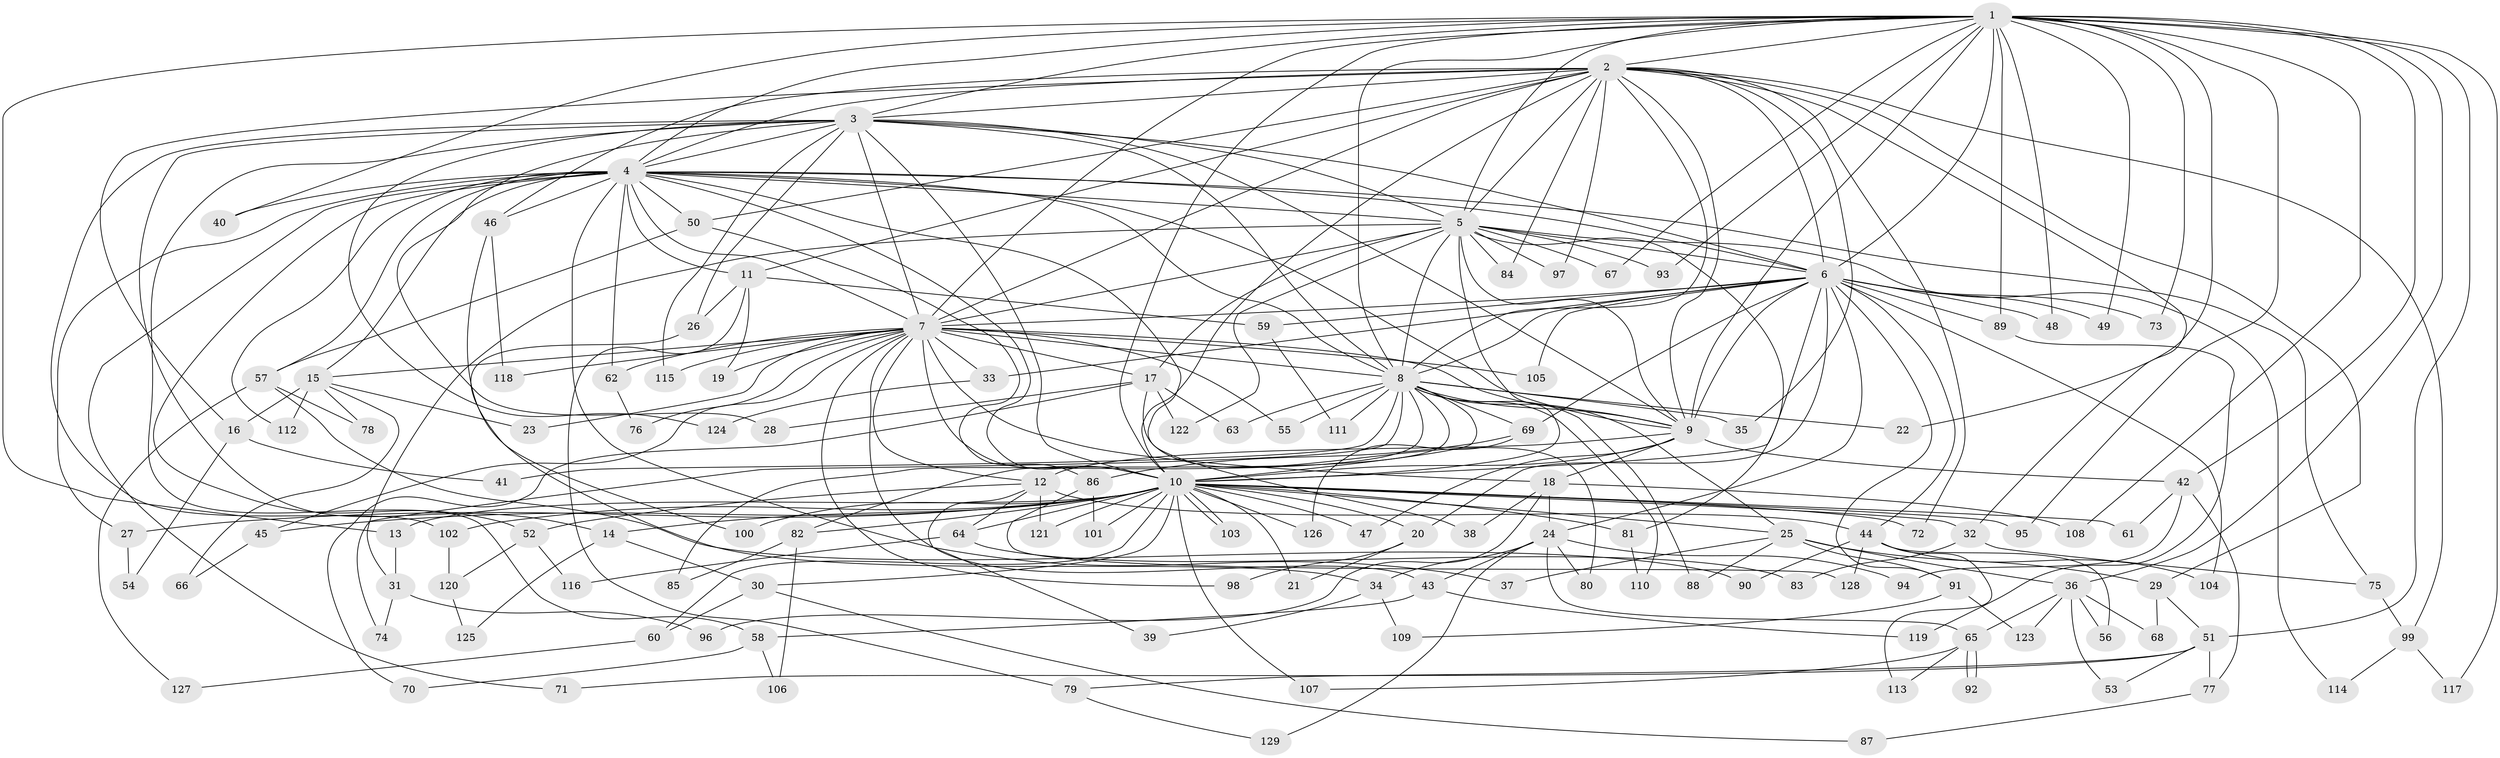 // coarse degree distribution, {16: 0.03076923076923077, 21: 0.015384615384615385, 11: 0.015384615384615385, 17: 0.015384615384615385, 9: 0.03076923076923077, 26: 0.015384615384615385, 6: 0.046153846153846156, 13: 0.015384615384615385, 4: 0.1076923076923077, 7: 0.07692307692307693, 2: 0.46153846153846156, 3: 0.046153846153846156, 14: 0.015384615384615385, 8: 0.015384615384615385, 5: 0.06153846153846154, 1: 0.03076923076923077}
// Generated by graph-tools (version 1.1) at 2025/49/03/04/25 22:49:33]
// undirected, 129 vertices, 283 edges
graph export_dot {
  node [color=gray90,style=filled];
  1;
  2;
  3;
  4;
  5;
  6;
  7;
  8;
  9;
  10;
  11;
  12;
  13;
  14;
  15;
  16;
  17;
  18;
  19;
  20;
  21;
  22;
  23;
  24;
  25;
  26;
  27;
  28;
  29;
  30;
  31;
  32;
  33;
  34;
  35;
  36;
  37;
  38;
  39;
  40;
  41;
  42;
  43;
  44;
  45;
  46;
  47;
  48;
  49;
  50;
  51;
  52;
  53;
  54;
  55;
  56;
  57;
  58;
  59;
  60;
  61;
  62;
  63;
  64;
  65;
  66;
  67;
  68;
  69;
  70;
  71;
  72;
  73;
  74;
  75;
  76;
  77;
  78;
  79;
  80;
  81;
  82;
  83;
  84;
  85;
  86;
  87;
  88;
  89;
  90;
  91;
  92;
  93;
  94;
  95;
  96;
  97;
  98;
  99;
  100;
  101;
  102;
  103;
  104;
  105;
  106;
  107;
  108;
  109;
  110;
  111;
  112;
  113;
  114;
  115;
  116;
  117;
  118;
  119;
  120;
  121;
  122;
  123;
  124;
  125;
  126;
  127;
  128;
  129;
  1 -- 2;
  1 -- 3;
  1 -- 4;
  1 -- 5;
  1 -- 6;
  1 -- 7;
  1 -- 8;
  1 -- 9;
  1 -- 10;
  1 -- 13;
  1 -- 22;
  1 -- 36;
  1 -- 40;
  1 -- 42;
  1 -- 48;
  1 -- 49;
  1 -- 51;
  1 -- 67;
  1 -- 73;
  1 -- 89;
  1 -- 93;
  1 -- 95;
  1 -- 108;
  1 -- 117;
  2 -- 3;
  2 -- 4;
  2 -- 5;
  2 -- 6;
  2 -- 7;
  2 -- 8;
  2 -- 9;
  2 -- 10;
  2 -- 11;
  2 -- 16;
  2 -- 29;
  2 -- 32;
  2 -- 35;
  2 -- 46;
  2 -- 50;
  2 -- 72;
  2 -- 84;
  2 -- 97;
  2 -- 99;
  3 -- 4;
  3 -- 5;
  3 -- 6;
  3 -- 7;
  3 -- 8;
  3 -- 9;
  3 -- 10;
  3 -- 14;
  3 -- 26;
  3 -- 28;
  3 -- 58;
  3 -- 102;
  3 -- 115;
  3 -- 124;
  4 -- 5;
  4 -- 6;
  4 -- 7;
  4 -- 8;
  4 -- 9;
  4 -- 10;
  4 -- 11;
  4 -- 15;
  4 -- 27;
  4 -- 37;
  4 -- 38;
  4 -- 40;
  4 -- 46;
  4 -- 50;
  4 -- 52;
  4 -- 57;
  4 -- 62;
  4 -- 71;
  4 -- 75;
  4 -- 112;
  5 -- 6;
  5 -- 7;
  5 -- 8;
  5 -- 9;
  5 -- 10;
  5 -- 17;
  5 -- 31;
  5 -- 67;
  5 -- 81;
  5 -- 84;
  5 -- 93;
  5 -- 97;
  5 -- 114;
  5 -- 122;
  6 -- 7;
  6 -- 8;
  6 -- 9;
  6 -- 10;
  6 -- 20;
  6 -- 24;
  6 -- 33;
  6 -- 44;
  6 -- 48;
  6 -- 49;
  6 -- 59;
  6 -- 69;
  6 -- 73;
  6 -- 89;
  6 -- 91;
  6 -- 104;
  6 -- 105;
  7 -- 8;
  7 -- 9;
  7 -- 10;
  7 -- 12;
  7 -- 15;
  7 -- 17;
  7 -- 18;
  7 -- 19;
  7 -- 23;
  7 -- 33;
  7 -- 43;
  7 -- 45;
  7 -- 55;
  7 -- 62;
  7 -- 76;
  7 -- 98;
  7 -- 105;
  7 -- 115;
  7 -- 118;
  8 -- 9;
  8 -- 10;
  8 -- 22;
  8 -- 25;
  8 -- 35;
  8 -- 41;
  8 -- 55;
  8 -- 63;
  8 -- 69;
  8 -- 74;
  8 -- 82;
  8 -- 85;
  8 -- 88;
  8 -- 110;
  8 -- 111;
  9 -- 10;
  9 -- 12;
  9 -- 18;
  9 -- 42;
  9 -- 47;
  10 -- 13;
  10 -- 14;
  10 -- 20;
  10 -- 21;
  10 -- 25;
  10 -- 27;
  10 -- 30;
  10 -- 32;
  10 -- 45;
  10 -- 47;
  10 -- 60;
  10 -- 61;
  10 -- 64;
  10 -- 72;
  10 -- 81;
  10 -- 82;
  10 -- 95;
  10 -- 100;
  10 -- 101;
  10 -- 102;
  10 -- 103;
  10 -- 103;
  10 -- 107;
  10 -- 121;
  10 -- 126;
  11 -- 19;
  11 -- 26;
  11 -- 59;
  11 -- 79;
  12 -- 39;
  12 -- 44;
  12 -- 52;
  12 -- 64;
  12 -- 121;
  13 -- 31;
  14 -- 30;
  14 -- 125;
  15 -- 16;
  15 -- 23;
  15 -- 66;
  15 -- 78;
  15 -- 112;
  16 -- 41;
  16 -- 54;
  17 -- 28;
  17 -- 63;
  17 -- 70;
  17 -- 80;
  17 -- 122;
  18 -- 24;
  18 -- 38;
  18 -- 96;
  18 -- 108;
  20 -- 21;
  20 -- 98;
  24 -- 34;
  24 -- 43;
  24 -- 65;
  24 -- 80;
  24 -- 94;
  24 -- 129;
  25 -- 29;
  25 -- 36;
  25 -- 37;
  25 -- 88;
  25 -- 91;
  26 -- 34;
  27 -- 54;
  29 -- 51;
  29 -- 68;
  30 -- 60;
  30 -- 87;
  31 -- 74;
  31 -- 96;
  32 -- 75;
  32 -- 83;
  33 -- 124;
  34 -- 39;
  34 -- 109;
  36 -- 53;
  36 -- 56;
  36 -- 65;
  36 -- 68;
  36 -- 123;
  42 -- 61;
  42 -- 77;
  42 -- 94;
  43 -- 58;
  43 -- 119;
  44 -- 56;
  44 -- 90;
  44 -- 104;
  44 -- 113;
  44 -- 128;
  45 -- 66;
  46 -- 100;
  46 -- 118;
  50 -- 57;
  50 -- 86;
  51 -- 53;
  51 -- 71;
  51 -- 77;
  51 -- 79;
  52 -- 116;
  52 -- 120;
  57 -- 78;
  57 -- 90;
  57 -- 127;
  58 -- 70;
  58 -- 106;
  59 -- 111;
  60 -- 127;
  62 -- 76;
  64 -- 83;
  64 -- 116;
  65 -- 92;
  65 -- 92;
  65 -- 107;
  65 -- 113;
  69 -- 86;
  69 -- 126;
  75 -- 99;
  77 -- 87;
  79 -- 129;
  81 -- 110;
  82 -- 85;
  82 -- 106;
  86 -- 101;
  86 -- 128;
  89 -- 119;
  91 -- 109;
  91 -- 123;
  99 -- 114;
  99 -- 117;
  102 -- 120;
  120 -- 125;
}
